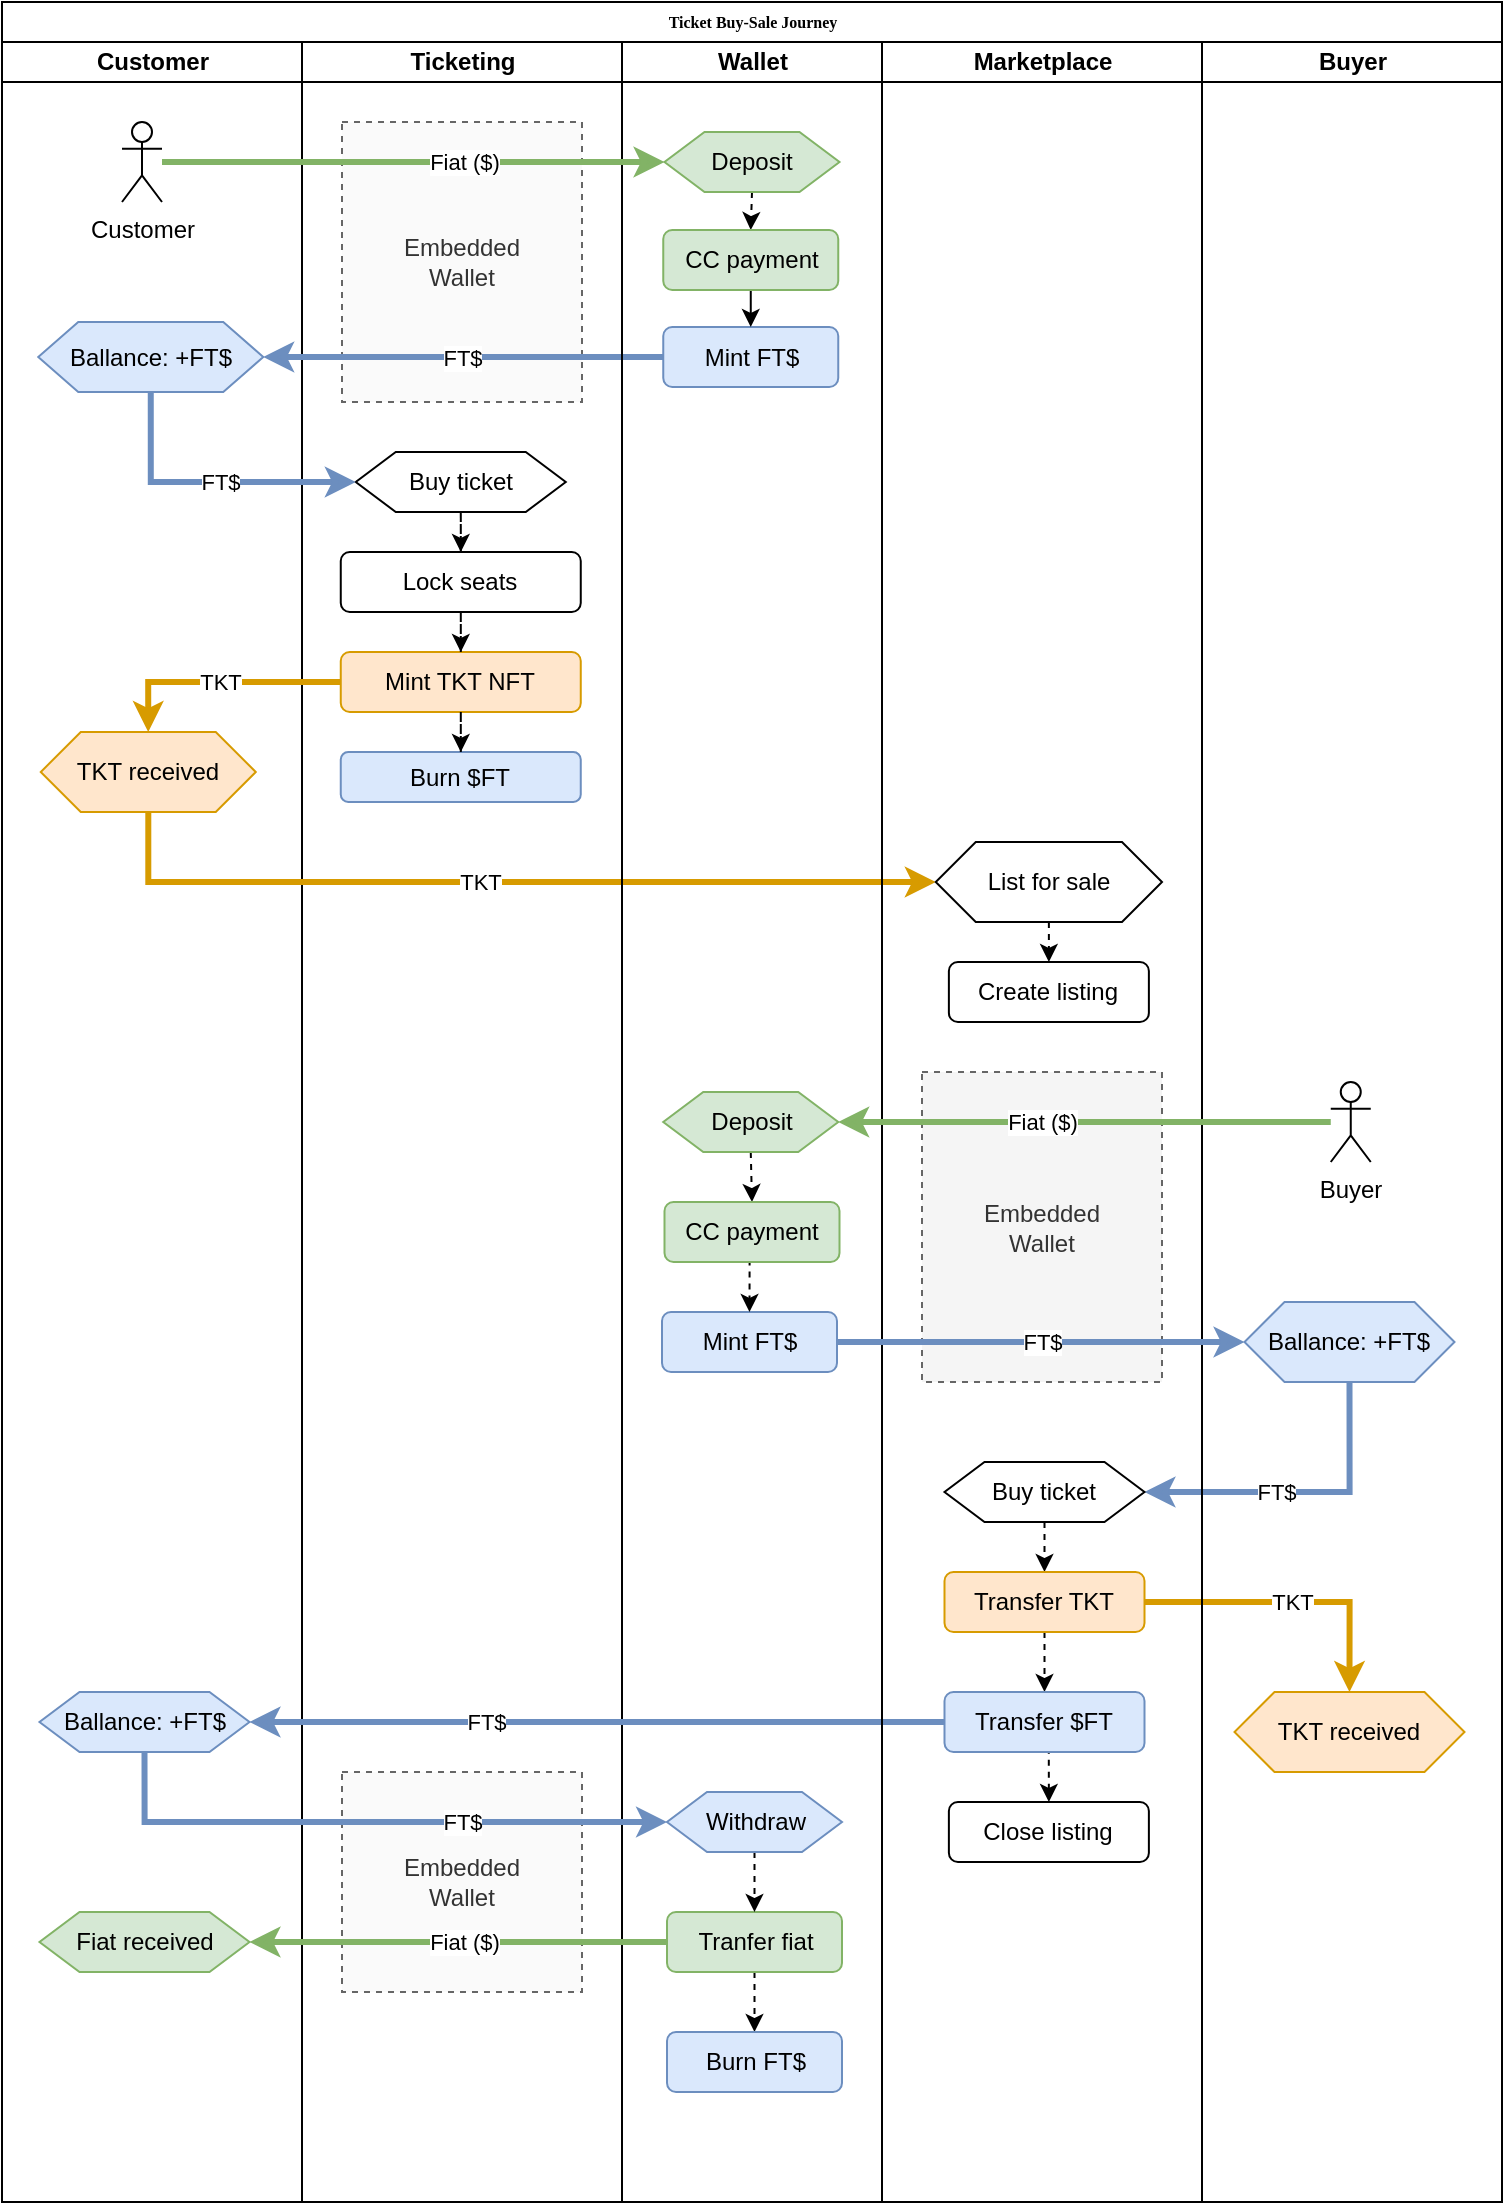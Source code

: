 <mxfile version="14.5.10" type="github">
  <diagram name="Page-1" id="74e2e168-ea6b-b213-b513-2b3c1d86103e">
    <mxGraphModel dx="1426" dy="655" grid="1" gridSize="10" guides="1" tooltips="1" connect="1" arrows="1" fold="1" page="1" pageScale="1" pageWidth="827" pageHeight="1169" background="#ffffff" math="0" shadow="0">
      <root>
        <mxCell id="0" />
        <mxCell id="1" parent="0" />
        <mxCell id="77e6c97f196da883-1" value="Ticket Buy-Sale Journey" style="swimlane;html=1;childLayout=stackLayout;startSize=20;rounded=0;shadow=0;labelBackgroundColor=none;strokeWidth=1;fontFamily=Verdana;fontSize=8;align=center;" parent="1" vertex="1">
          <mxGeometry x="30" y="20" width="750" height="1100" as="geometry" />
        </mxCell>
        <mxCell id="77e6c97f196da883-2" value="Customer" style="swimlane;html=1;startSize=20;" parent="77e6c97f196da883-1" vertex="1">
          <mxGeometry y="20" width="150" height="1080" as="geometry">
            <mxRectangle y="20" width="30" height="730" as="alternateBounds" />
          </mxGeometry>
        </mxCell>
        <mxCell id="Pq61V_5t6MFt0WhEcpon-2" value="Customer" style="shape=umlActor;verticalLabelPosition=bottom;verticalAlign=top;html=1;outlineConnect=0;" parent="77e6c97f196da883-2" vertex="1">
          <mxGeometry x="60" y="40" width="20" height="40" as="geometry" />
        </mxCell>
        <mxCell id="Pq61V_5t6MFt0WhEcpon-11" value="Ballance: +FT$" style="shape=hexagon;perimeter=hexagonPerimeter2;whiteSpace=wrap;html=1;fixedSize=1;rounded=0;fillColor=#dae8fc;strokeColor=#6c8ebf;" parent="77e6c97f196da883-2" vertex="1">
          <mxGeometry x="18.13" y="140" width="112.5" height="35" as="geometry" />
        </mxCell>
        <mxCell id="Pq61V_5t6MFt0WhEcpon-29" value="TKT received" style="shape=hexagon;perimeter=hexagonPerimeter2;whiteSpace=wrap;html=1;fixedSize=1;rounded=0;fillColor=#ffe6cc;strokeColor=#d79b00;" parent="77e6c97f196da883-2" vertex="1">
          <mxGeometry x="19.38" y="345" width="107.5" height="40" as="geometry" />
        </mxCell>
        <mxCell id="Pq61V_5t6MFt0WhEcpon-76" value="Ballance: +FT$" style="shape=hexagon;perimeter=hexagonPerimeter2;whiteSpace=wrap;html=1;fixedSize=1;rounded=0;fillColor=#dae8fc;strokeColor=#6c8ebf;" parent="77e6c97f196da883-2" vertex="1">
          <mxGeometry x="18.75" y="825" width="105" height="30" as="geometry" />
        </mxCell>
        <mxCell id="Pq61V_5t6MFt0WhEcpon-93" value="Fiat received" style="shape=hexagon;perimeter=hexagonPerimeter2;whiteSpace=wrap;html=1;fixedSize=1;rounded=0;fillColor=#d5e8d4;strokeColor=#82b366;" parent="77e6c97f196da883-2" vertex="1">
          <mxGeometry x="18.75" y="935" width="105" height="30" as="geometry" />
        </mxCell>
        <mxCell id="77e6c97f196da883-4" value="Ticketing" style="swimlane;html=1;startSize=20;" parent="77e6c97f196da883-1" vertex="1">
          <mxGeometry x="150" y="20" width="160" height="1080" as="geometry" />
        </mxCell>
        <mxCell id="jXT8pUPVsxswW2iT2aq3-13" value="Embedded&lt;br&gt;Wallet" style="rounded=0;whiteSpace=wrap;html=1;dashed=1;fillColor=#f5f5f5;fillOpacity=50;strokeColor=#666666;fontColor=#333333;" parent="77e6c97f196da883-4" vertex="1">
          <mxGeometry x="20" y="40" width="120" height="140" as="geometry" />
        </mxCell>
        <mxCell id="Pq61V_5t6MFt0WhEcpon-12" value="Lock seats" style="rounded=1;whiteSpace=wrap;html=1;" parent="77e6c97f196da883-4" vertex="1">
          <mxGeometry x="19.38" y="255" width="120" height="30" as="geometry" />
        </mxCell>
        <mxCell id="Pq61V_5t6MFt0WhEcpon-18" value="Mint TKT NFT" style="whiteSpace=wrap;html=1;rounded=1;fillColor=#ffe6cc;strokeColor=#d79b00;" parent="77e6c97f196da883-4" vertex="1">
          <mxGeometry x="19.38" y="305" width="120" height="30" as="geometry" />
        </mxCell>
        <mxCell id="Pq61V_5t6MFt0WhEcpon-19" value="" style="edgeStyle=orthogonalEdgeStyle;rounded=0;orthogonalLoop=1;jettySize=auto;html=1;strokeWidth=1;fixDash=1;dashed=1;" parent="77e6c97f196da883-4" source="Pq61V_5t6MFt0WhEcpon-12" target="Pq61V_5t6MFt0WhEcpon-18" edge="1">
          <mxGeometry relative="1" as="geometry" />
        </mxCell>
        <mxCell id="Pq61V_5t6MFt0WhEcpon-33" style="edgeStyle=orthogonalEdgeStyle;rounded=0;orthogonalLoop=1;jettySize=auto;html=1;exitX=0.5;exitY=1;exitDx=0;exitDy=0;strokeWidth=1;fixDash=1;dashed=1;" parent="77e6c97f196da883-4" source="Pq61V_5t6MFt0WhEcpon-31" target="Pq61V_5t6MFt0WhEcpon-12" edge="1">
          <mxGeometry relative="1" as="geometry" />
        </mxCell>
        <mxCell id="Pq61V_5t6MFt0WhEcpon-31" value="Buy ticket" style="shape=hexagon;perimeter=hexagonPerimeter2;whiteSpace=wrap;html=1;fixedSize=1;rounded=0;" parent="77e6c97f196da883-4" vertex="1">
          <mxGeometry x="26.88" y="205" width="105" height="30" as="geometry" />
        </mxCell>
        <mxCell id="Pq61V_5t6MFt0WhEcpon-34" value="Burn $FT" style="whiteSpace=wrap;html=1;rounded=1;fillColor=#dae8fc;strokeColor=#6c8ebf;shadow=0;" parent="77e6c97f196da883-4" vertex="1">
          <mxGeometry x="19.38" y="355" width="120" height="25" as="geometry" />
        </mxCell>
        <mxCell id="Pq61V_5t6MFt0WhEcpon-35" value="" style="edgeStyle=orthogonalEdgeStyle;rounded=0;orthogonalLoop=1;jettySize=auto;html=1;strokeWidth=1;fixDash=1;dashed=1;" parent="77e6c97f196da883-4" source="Pq61V_5t6MFt0WhEcpon-18" target="Pq61V_5t6MFt0WhEcpon-34" edge="1">
          <mxGeometry relative="1" as="geometry" />
        </mxCell>
        <mxCell id="K0B8hnfySt53gOpYEGHC-1" value="Embedded&lt;br&gt;Wallet" style="rounded=0;whiteSpace=wrap;html=1;dashed=1;fillColor=#f5f5f5;fillOpacity=50;strokeColor=#666666;fontColor=#333333;" vertex="1" parent="77e6c97f196da883-4">
          <mxGeometry x="20" y="865" width="120" height="110" as="geometry" />
        </mxCell>
        <mxCell id="Pq61V_5t6MFt0WhEcpon-14" style="edgeStyle=orthogonalEdgeStyle;rounded=0;orthogonalLoop=1;jettySize=auto;html=1;exitX=0.5;exitY=1;exitDx=0;exitDy=0;entryX=0;entryY=0.5;entryDx=0;entryDy=0;fillColor=#dae8fc;strokeColor=#6c8ebf;strokeWidth=3;" parent="77e6c97f196da883-1" source="Pq61V_5t6MFt0WhEcpon-11" target="Pq61V_5t6MFt0WhEcpon-31" edge="1">
          <mxGeometry relative="1" as="geometry" />
        </mxCell>
        <mxCell id="Pq61V_5t6MFt0WhEcpon-17" value="FT$" style="edgeLabel;html=1;align=center;verticalAlign=middle;resizable=0;points=[];" parent="Pq61V_5t6MFt0WhEcpon-14" vertex="1" connectable="0">
          <mxGeometry x="0.074" relative="1" as="geometry">
            <mxPoint as="offset" />
          </mxGeometry>
        </mxCell>
        <mxCell id="Pq61V_5t6MFt0WhEcpon-39" value="TKT" style="edgeStyle=orthogonalEdgeStyle;rounded=0;orthogonalLoop=1;jettySize=auto;html=1;exitX=0;exitY=0.5;exitDx=0;exitDy=0;entryX=0.5;entryY=0;entryDx=0;entryDy=0;strokeWidth=3;fillColor=#ffe6cc;strokeColor=#d79b00;" parent="77e6c97f196da883-1" source="Pq61V_5t6MFt0WhEcpon-18" target="Pq61V_5t6MFt0WhEcpon-29" edge="1">
          <mxGeometry relative="1" as="geometry" />
        </mxCell>
        <mxCell id="Pq61V_5t6MFt0WhEcpon-46" value="" style="edgeStyle=orthogonalEdgeStyle;rounded=0;orthogonalLoop=1;jettySize=auto;html=1;strokeWidth=3;strokeColor=#d79b00;fillColor=#ffe6cc;" parent="77e6c97f196da883-1" source="Pq61V_5t6MFt0WhEcpon-29" target="Pq61V_5t6MFt0WhEcpon-45" edge="1">
          <mxGeometry relative="1" as="geometry">
            <Array as="points">
              <mxPoint x="73" y="440" />
            </Array>
          </mxGeometry>
        </mxCell>
        <mxCell id="Pq61V_5t6MFt0WhEcpon-47" value="TKT" style="edgeLabel;html=1;align=center;verticalAlign=middle;resizable=0;points=[];" parent="Pq61V_5t6MFt0WhEcpon-46" vertex="1" connectable="0">
          <mxGeometry x="-0.062" relative="1" as="geometry">
            <mxPoint as="offset" />
          </mxGeometry>
        </mxCell>
        <mxCell id="jXT8pUPVsxswW2iT2aq3-14" style="edgeStyle=none;rounded=0;jumpStyle=sharp;orthogonalLoop=1;jettySize=auto;html=1;exitX=0;exitY=0.5;exitDx=0;exitDy=0;entryX=1;entryY=0.5;entryDx=0;entryDy=0;strokeColor=#6c8ebf;strokeWidth=3;fillColor=#dae8fc;" parent="77e6c97f196da883-1" source="Pq61V_5t6MFt0WhEcpon-3" target="Pq61V_5t6MFt0WhEcpon-11" edge="1">
          <mxGeometry relative="1" as="geometry" />
        </mxCell>
        <mxCell id="jXT8pUPVsxswW2iT2aq3-15" value="FT$" style="edgeLabel;html=1;align=center;verticalAlign=middle;resizable=0;points=[];" parent="jXT8pUPVsxswW2iT2aq3-14" vertex="1" connectable="0">
          <mxGeometry x="-0.154" y="-3" relative="1" as="geometry">
            <mxPoint x="-16" y="3" as="offset" />
          </mxGeometry>
        </mxCell>
        <mxCell id="77e6c97f196da883-3" value="Wallet" style="swimlane;html=1;startSize=20;" parent="77e6c97f196da883-1" vertex="1">
          <mxGeometry x="310" y="20" width="130" height="1080" as="geometry" />
        </mxCell>
        <mxCell id="Pq61V_5t6MFt0WhEcpon-3" value="Mint FT$" style="whiteSpace=wrap;html=1;verticalAlign=middle;rounded=1;fillColor=#dae8fc;strokeColor=#6c8ebf;" parent="77e6c97f196da883-3" vertex="1">
          <mxGeometry x="20.63" y="142.5" width="87.5" height="30" as="geometry" />
        </mxCell>
        <mxCell id="Pq61V_5t6MFt0WhEcpon-96" style="edgeStyle=orthogonalEdgeStyle;rounded=0;jumpStyle=sharp;orthogonalLoop=1;jettySize=auto;html=1;exitX=0.5;exitY=1;exitDx=0;exitDy=0;entryX=0.5;entryY=0;entryDx=0;entryDy=0;dashed=1;strokeWidth=1;" parent="77e6c97f196da883-3" source="Pq61V_5t6MFt0WhEcpon-85" target="Pq61V_5t6MFt0WhEcpon-94" edge="1">
          <mxGeometry relative="1" as="geometry" />
        </mxCell>
        <mxCell id="Pq61V_5t6MFt0WhEcpon-85" value="Tranfer fiat" style="whiteSpace=wrap;html=1;verticalAlign=middle;rounded=1;fillColor=#d5e8d4;strokeColor=#82b366;" parent="77e6c97f196da883-3" vertex="1">
          <mxGeometry x="22.5" y="935" width="87.5" height="30" as="geometry" />
        </mxCell>
        <mxCell id="Pq61V_5t6MFt0WhEcpon-89" style="edgeStyle=none;rounded=0;jumpStyle=sharp;orthogonalLoop=1;jettySize=auto;html=1;exitX=0.5;exitY=1;exitDx=0;exitDy=0;entryX=0.5;entryY=0;entryDx=0;entryDy=0;dashed=1;strokeWidth=1;" parent="77e6c97f196da883-3" source="Pq61V_5t6MFt0WhEcpon-87" target="K0B8hnfySt53gOpYEGHC-3" edge="1">
          <mxGeometry relative="1" as="geometry" />
        </mxCell>
        <mxCell id="Pq61V_5t6MFt0WhEcpon-87" value="Deposit" style="shape=hexagon;perimeter=hexagonPerimeter2;whiteSpace=wrap;html=1;fixedSize=1;rounded=0;fillColor=#d5e8d4;strokeColor=#82b366;" parent="77e6c97f196da883-3" vertex="1">
          <mxGeometry x="21.25" y="45" width="87.5" height="30" as="geometry" />
        </mxCell>
        <mxCell id="Pq61V_5t6MFt0WhEcpon-95" style="edgeStyle=orthogonalEdgeStyle;rounded=0;jumpStyle=sharp;orthogonalLoop=1;jettySize=auto;html=1;exitX=0.5;exitY=1;exitDx=0;exitDy=0;entryX=0.5;entryY=0;entryDx=0;entryDy=0;dashed=1;strokeWidth=1;" parent="77e6c97f196da883-3" source="Pq61V_5t6MFt0WhEcpon-90" target="Pq61V_5t6MFt0WhEcpon-85" edge="1">
          <mxGeometry relative="1" as="geometry" />
        </mxCell>
        <mxCell id="Pq61V_5t6MFt0WhEcpon-90" value="Withdraw" style="shape=hexagon;perimeter=hexagonPerimeter2;whiteSpace=wrap;html=1;fixedSize=1;rounded=0;fillColor=#dae8fc;strokeColor=#6c8ebf;" parent="77e6c97f196da883-3" vertex="1">
          <mxGeometry x="22.5" y="875" width="87.5" height="30" as="geometry" />
        </mxCell>
        <mxCell id="Pq61V_5t6MFt0WhEcpon-94" value="Burn FT$" style="whiteSpace=wrap;html=1;verticalAlign=middle;rounded=1;fillColor=#dae8fc;strokeColor=#6c8ebf;" parent="77e6c97f196da883-3" vertex="1">
          <mxGeometry x="22.5" y="995" width="87.5" height="30" as="geometry" />
        </mxCell>
        <mxCell id="jXT8pUPVsxswW2iT2aq3-16" value="Mint FT$" style="whiteSpace=wrap;html=1;verticalAlign=middle;rounded=1;fillColor=#dae8fc;strokeColor=#6c8ebf;" parent="77e6c97f196da883-3" vertex="1">
          <mxGeometry x="20" y="635" width="87.5" height="30" as="geometry" />
        </mxCell>
        <mxCell id="jXT8pUPVsxswW2iT2aq3-17" style="edgeStyle=none;rounded=0;jumpStyle=sharp;orthogonalLoop=1;jettySize=auto;html=1;exitX=0.5;exitY=1;exitDx=0;exitDy=0;entryX=0.5;entryY=0;entryDx=0;entryDy=0;dashed=1;strokeWidth=1;" parent="77e6c97f196da883-3" source="jXT8pUPVsxswW2iT2aq3-18" target="K0B8hnfySt53gOpYEGHC-8" edge="1">
          <mxGeometry relative="1" as="geometry" />
        </mxCell>
        <mxCell id="jXT8pUPVsxswW2iT2aq3-18" value="Deposit" style="shape=hexagon;perimeter=hexagonPerimeter2;whiteSpace=wrap;html=1;fixedSize=1;rounded=0;fillColor=#d5e8d4;strokeColor=#82b366;" parent="77e6c97f196da883-3" vertex="1">
          <mxGeometry x="20.63" y="525" width="87.5" height="30" as="geometry" />
        </mxCell>
        <mxCell id="K0B8hnfySt53gOpYEGHC-6" style="edgeStyle=orthogonalEdgeStyle;rounded=0;jumpStyle=sharp;orthogonalLoop=1;jettySize=auto;html=1;exitX=0.5;exitY=1;exitDx=0;exitDy=0;entryX=0.5;entryY=0;entryDx=0;entryDy=0;" edge="1" parent="77e6c97f196da883-3" source="K0B8hnfySt53gOpYEGHC-3" target="Pq61V_5t6MFt0WhEcpon-3">
          <mxGeometry relative="1" as="geometry" />
        </mxCell>
        <mxCell id="K0B8hnfySt53gOpYEGHC-3" value="CC payment" style="whiteSpace=wrap;html=1;verticalAlign=middle;rounded=1;fillColor=#d5e8d4;strokeColor=#82b366;" vertex="1" parent="77e6c97f196da883-3">
          <mxGeometry x="20.63" y="94" width="87.5" height="30" as="geometry" />
        </mxCell>
        <mxCell id="K0B8hnfySt53gOpYEGHC-9" style="edgeStyle=orthogonalEdgeStyle;rounded=0;jumpStyle=sharp;orthogonalLoop=1;jettySize=auto;html=1;exitX=0.5;exitY=1;exitDx=0;exitDy=0;entryX=0.5;entryY=0;entryDx=0;entryDy=0;dashed=1;strokeWidth=1;" edge="1" parent="77e6c97f196da883-3" source="K0B8hnfySt53gOpYEGHC-8" target="jXT8pUPVsxswW2iT2aq3-16">
          <mxGeometry relative="1" as="geometry" />
        </mxCell>
        <mxCell id="K0B8hnfySt53gOpYEGHC-8" value="CC payment" style="whiteSpace=wrap;html=1;verticalAlign=middle;rounded=1;fillColor=#d5e8d4;strokeColor=#82b366;" vertex="1" parent="77e6c97f196da883-3">
          <mxGeometry x="21.25" y="580" width="87.5" height="30" as="geometry" />
        </mxCell>
        <mxCell id="Pq61V_5t6MFt0WhEcpon-71" value="TKT" style="edgeStyle=orthogonalEdgeStyle;rounded=0;orthogonalLoop=1;jettySize=auto;html=1;exitX=1;exitY=0.5;exitDx=0;exitDy=0;entryX=0.5;entryY=0;entryDx=0;entryDy=0;strokeWidth=3;strokeColor=#d79b00;fillColor=#ffe6cc;" parent="77e6c97f196da883-1" source="Pq61V_5t6MFt0WhEcpon-67" target="Pq61V_5t6MFt0WhEcpon-69" edge="1">
          <mxGeometry relative="1" as="geometry" />
        </mxCell>
        <mxCell id="Pq61V_5t6MFt0WhEcpon-77" style="edgeStyle=orthogonalEdgeStyle;rounded=0;orthogonalLoop=1;jettySize=auto;html=1;exitX=0;exitY=0.5;exitDx=0;exitDy=0;entryX=1;entryY=0.5;entryDx=0;entryDy=0;strokeWidth=3;strokeColor=#6c8ebf;fillColor=#dae8fc;" parent="77e6c97f196da883-1" source="Pq61V_5t6MFt0WhEcpon-74" target="Pq61V_5t6MFt0WhEcpon-76" edge="1">
          <mxGeometry relative="1" as="geometry" />
        </mxCell>
        <mxCell id="Pq61V_5t6MFt0WhEcpon-79" value="FT$" style="edgeLabel;html=1;align=center;verticalAlign=middle;resizable=0;points=[];" parent="Pq61V_5t6MFt0WhEcpon-77" vertex="1" connectable="0">
          <mxGeometry x="0.325" relative="1" as="geometry">
            <mxPoint as="offset" />
          </mxGeometry>
        </mxCell>
        <mxCell id="Pq61V_5t6MFt0WhEcpon-91" style="edgeStyle=orthogonalEdgeStyle;rounded=0;jumpStyle=sharp;orthogonalLoop=1;jettySize=auto;html=1;exitX=0.5;exitY=1;exitDx=0;exitDy=0;entryX=0;entryY=0.5;entryDx=0;entryDy=0;strokeWidth=3;strokeColor=#6c8ebf;fillColor=#dae8fc;" parent="77e6c97f196da883-1" source="Pq61V_5t6MFt0WhEcpon-76" target="Pq61V_5t6MFt0WhEcpon-90" edge="1">
          <mxGeometry relative="1" as="geometry" />
        </mxCell>
        <mxCell id="Pq61V_5t6MFt0WhEcpon-92" value="FT$" style="edgeLabel;html=1;align=center;verticalAlign=middle;resizable=0;points=[];" parent="Pq61V_5t6MFt0WhEcpon-91" vertex="1" connectable="0">
          <mxGeometry x="0.057" y="1" relative="1" as="geometry">
            <mxPoint x="37" y="1" as="offset" />
          </mxGeometry>
        </mxCell>
        <mxCell id="Pq61V_5t6MFt0WhEcpon-97" style="edgeStyle=orthogonalEdgeStyle;rounded=0;jumpStyle=sharp;orthogonalLoop=1;jettySize=auto;html=1;exitX=0;exitY=0.5;exitDx=0;exitDy=0;entryX=1;entryY=0.5;entryDx=0;entryDy=0;strokeWidth=3;strokeColor=#82b366;fillColor=#d5e8d4;" parent="77e6c97f196da883-1" source="Pq61V_5t6MFt0WhEcpon-85" target="Pq61V_5t6MFt0WhEcpon-93" edge="1">
          <mxGeometry relative="1" as="geometry" />
        </mxCell>
        <mxCell id="K0B8hnfySt53gOpYEGHC-2" value="Fiat ($)" style="edgeLabel;html=1;align=center;verticalAlign=middle;resizable=0;points=[];" vertex="1" connectable="0" parent="Pq61V_5t6MFt0WhEcpon-97">
          <mxGeometry x="0.032" y="2" relative="1" as="geometry">
            <mxPoint x="6" y="-2" as="offset" />
          </mxGeometry>
        </mxCell>
        <mxCell id="jXT8pUPVsxswW2iT2aq3-33" value="FT$" style="edgeStyle=orthogonalEdgeStyle;rounded=0;jumpStyle=sharp;orthogonalLoop=1;jettySize=auto;html=1;exitX=0.5;exitY=1;exitDx=0;exitDy=0;entryX=1;entryY=0.5;entryDx=0;entryDy=0;strokeColor=#6c8ebf;strokeWidth=3;fillColor=#dae8fc;" parent="77e6c97f196da883-1" source="jXT8pUPVsxswW2iT2aq3-20" target="Pq61V_5t6MFt0WhEcpon-57" edge="1">
          <mxGeometry x="0.169" relative="1" as="geometry">
            <mxPoint as="offset" />
          </mxGeometry>
        </mxCell>
        <mxCell id="77e6c97f196da883-5" value="Marketplace" style="swimlane;html=1;startSize=20;" parent="77e6c97f196da883-1" vertex="1">
          <mxGeometry x="440" y="20" width="160" height="1080" as="geometry" />
        </mxCell>
        <mxCell id="K0B8hnfySt53gOpYEGHC-12" value="Embedded&lt;br&gt;Wallet" style="rounded=0;whiteSpace=wrap;html=1;dashed=1;labelBackgroundColor=none;fillColor=#f5f5f5;fontColor=#333333;strokeColor=#666666;glass=0;" vertex="1" parent="77e6c97f196da883-5">
          <mxGeometry x="20" y="515" width="120" height="155" as="geometry" />
        </mxCell>
        <mxCell id="Pq61V_5t6MFt0WhEcpon-84" style="rounded=0;orthogonalLoop=1;jettySize=auto;html=1;exitX=0.5;exitY=1;exitDx=0;exitDy=0;entryX=0.5;entryY=0;entryDx=0;entryDy=0;dashed=1;strokeWidth=1;" parent="77e6c97f196da883-5" source="Pq61V_5t6MFt0WhEcpon-45" target="Pq61V_5t6MFt0WhEcpon-52" edge="1">
          <mxGeometry relative="1" as="geometry" />
        </mxCell>
        <mxCell id="Pq61V_5t6MFt0WhEcpon-45" value="List for sale" style="shape=hexagon;perimeter=hexagonPerimeter2;whiteSpace=wrap;html=1;fixedSize=1;rounded=0;" parent="77e6c97f196da883-5" vertex="1">
          <mxGeometry x="26.88" y="400" width="113.12" height="40" as="geometry" />
        </mxCell>
        <mxCell id="Pq61V_5t6MFt0WhEcpon-52" value="Create listing" style="whiteSpace=wrap;html=1;rounded=1;" parent="77e6c97f196da883-5" vertex="1">
          <mxGeometry x="33.44" y="460" width="100" height="30" as="geometry" />
        </mxCell>
        <mxCell id="Pq61V_5t6MFt0WhEcpon-68" style="rounded=0;orthogonalLoop=1;jettySize=auto;html=1;exitX=0.5;exitY=1;exitDx=0;exitDy=0;entryX=0.5;entryY=0;entryDx=0;entryDy=0;strokeWidth=1;fixDash=1;dashed=1;" parent="77e6c97f196da883-5" source="Pq61V_5t6MFt0WhEcpon-57" target="Pq61V_5t6MFt0WhEcpon-67" edge="1">
          <mxGeometry relative="1" as="geometry" />
        </mxCell>
        <mxCell id="Pq61V_5t6MFt0WhEcpon-57" value="Buy ticket" style="shape=hexagon;perimeter=hexagonPerimeter2;whiteSpace=wrap;html=1;fixedSize=1;rounded=0;sketch=0;" parent="77e6c97f196da883-5" vertex="1">
          <mxGeometry x="31.25" y="710" width="100" height="30" as="geometry" />
        </mxCell>
        <mxCell id="Pq61V_5t6MFt0WhEcpon-75" style="rounded=0;orthogonalLoop=1;jettySize=auto;html=1;exitX=0.5;exitY=1;exitDx=0;exitDy=0;dashed=1;strokeWidth=1;" parent="77e6c97f196da883-5" source="Pq61V_5t6MFt0WhEcpon-67" target="Pq61V_5t6MFt0WhEcpon-74" edge="1">
          <mxGeometry relative="1" as="geometry" />
        </mxCell>
        <mxCell id="Pq61V_5t6MFt0WhEcpon-67" value="Transfer TKT" style="whiteSpace=wrap;html=1;rounded=1;fillColor=#ffe6cc;strokeColor=#d79b00;" parent="77e6c97f196da883-5" vertex="1">
          <mxGeometry x="31.25" y="765" width="100" height="30" as="geometry" />
        </mxCell>
        <mxCell id="K0B8hnfySt53gOpYEGHC-19" style="edgeStyle=orthogonalEdgeStyle;rounded=0;jumpStyle=sharp;orthogonalLoop=1;jettySize=auto;html=1;exitX=0.5;exitY=1;exitDx=0;exitDy=0;entryX=0.5;entryY=0;entryDx=0;entryDy=0;dashed=1;strokeWidth=1;" edge="1" parent="77e6c97f196da883-5" source="Pq61V_5t6MFt0WhEcpon-74" target="K0B8hnfySt53gOpYEGHC-18">
          <mxGeometry relative="1" as="geometry" />
        </mxCell>
        <mxCell id="Pq61V_5t6MFt0WhEcpon-74" value="Transfer $FT" style="whiteSpace=wrap;html=1;rounded=1;fillColor=#dae8fc;strokeColor=#6c8ebf;" parent="77e6c97f196da883-5" vertex="1">
          <mxGeometry x="31.25" y="825" width="100" height="30" as="geometry" />
        </mxCell>
        <mxCell id="K0B8hnfySt53gOpYEGHC-18" value="Close listing" style="whiteSpace=wrap;html=1;rounded=1;" vertex="1" parent="77e6c97f196da883-5">
          <mxGeometry x="33.44" y="880" width="100" height="30" as="geometry" />
        </mxCell>
        <mxCell id="77e6c97f196da883-6" value="Buyer" style="swimlane;html=1;startSize=20;" parent="77e6c97f196da883-1" vertex="1">
          <mxGeometry x="600" y="20" width="150" height="1080" as="geometry" />
        </mxCell>
        <mxCell id="Pq61V_5t6MFt0WhEcpon-59" value="Buyer" style="shape=umlActor;verticalLabelPosition=bottom;verticalAlign=top;html=1;outlineConnect=0;" parent="77e6c97f196da883-6" vertex="1">
          <mxGeometry x="64.38" y="520" width="20" height="40" as="geometry" />
        </mxCell>
        <mxCell id="Pq61V_5t6MFt0WhEcpon-69" value="TKT received" style="shape=hexagon;perimeter=hexagonPerimeter2;whiteSpace=wrap;html=1;fixedSize=1;rounded=0;fillColor=#ffe6cc;strokeColor=#d79b00;" parent="77e6c97f196da883-6" vertex="1">
          <mxGeometry x="16.25" y="825" width="115" height="40" as="geometry" />
        </mxCell>
        <mxCell id="jXT8pUPVsxswW2iT2aq3-20" value="Ballance: +FT$" style="shape=hexagon;perimeter=hexagonPerimeter2;whiteSpace=wrap;html=1;fixedSize=1;rounded=0;fillColor=#dae8fc;strokeColor=#6c8ebf;" parent="77e6c97f196da883-6" vertex="1">
          <mxGeometry x="21.25" y="630" width="105" height="40" as="geometry" />
        </mxCell>
        <mxCell id="Pq61V_5t6MFt0WhEcpon-4" value="" style="rounded=0;orthogonalLoop=1;jettySize=auto;html=1;fillColor=#d5e8d4;strokeColor=#82b366;strokeWidth=3;entryX=0;entryY=0.5;entryDx=0;entryDy=0;" parent="77e6c97f196da883-1" source="Pq61V_5t6MFt0WhEcpon-2" target="Pq61V_5t6MFt0WhEcpon-87" edge="1">
          <mxGeometry relative="1" as="geometry">
            <mxPoint x="230" y="110" as="targetPoint" />
          </mxGeometry>
        </mxCell>
        <mxCell id="Pq61V_5t6MFt0WhEcpon-6" value="Fiat ($)" style="edgeLabel;html=1;align=center;verticalAlign=middle;resizable=0;points=[];" parent="Pq61V_5t6MFt0WhEcpon-4" vertex="1" connectable="0">
          <mxGeometry x="-0.089" y="1" relative="1" as="geometry">
            <mxPoint x="36" y="1" as="offset" />
          </mxGeometry>
        </mxCell>
        <mxCell id="jXT8pUPVsxswW2iT2aq3-30" value="FT$" style="edgeStyle=none;rounded=0;jumpStyle=sharp;orthogonalLoop=1;jettySize=auto;html=1;entryX=0;entryY=0.5;entryDx=0;entryDy=0;strokeColor=#6c8ebf;strokeWidth=3;fillColor=#dae8fc;exitX=1;exitY=0.5;exitDx=0;exitDy=0;" parent="77e6c97f196da883-1" source="jXT8pUPVsxswW2iT2aq3-16" target="jXT8pUPVsxswW2iT2aq3-20" edge="1">
          <mxGeometry relative="1" as="geometry">
            <mxPoint x="388.75" y="715" as="sourcePoint" />
            <mxPoint x="416.88" y="655" as="targetPoint" />
          </mxGeometry>
        </mxCell>
        <mxCell id="jXT8pUPVsxswW2iT2aq3-26" value="" style="rounded=0;orthogonalLoop=1;jettySize=auto;html=1;fillColor=#d5e8d4;strokeColor=#82b366;strokeWidth=3;entryX=1;entryY=0.5;entryDx=0;entryDy=0;" parent="77e6c97f196da883-1" source="Pq61V_5t6MFt0WhEcpon-59" target="jXT8pUPVsxswW2iT2aq3-18" edge="1">
          <mxGeometry relative="1" as="geometry">
            <mxPoint x="920.63" y="465" as="targetPoint" />
            <mxPoint x="669.38" y="465" as="sourcePoint" />
          </mxGeometry>
        </mxCell>
        <mxCell id="K0B8hnfySt53gOpYEGHC-17" value="Fiat ($)" style="edgeLabel;html=1;align=center;verticalAlign=middle;resizable=0;points=[];" vertex="1" connectable="0" parent="jXT8pUPVsxswW2iT2aq3-26">
          <mxGeometry x="0.311" relative="1" as="geometry">
            <mxPoint x="17" as="offset" />
          </mxGeometry>
        </mxCell>
      </root>
    </mxGraphModel>
  </diagram>
</mxfile>
